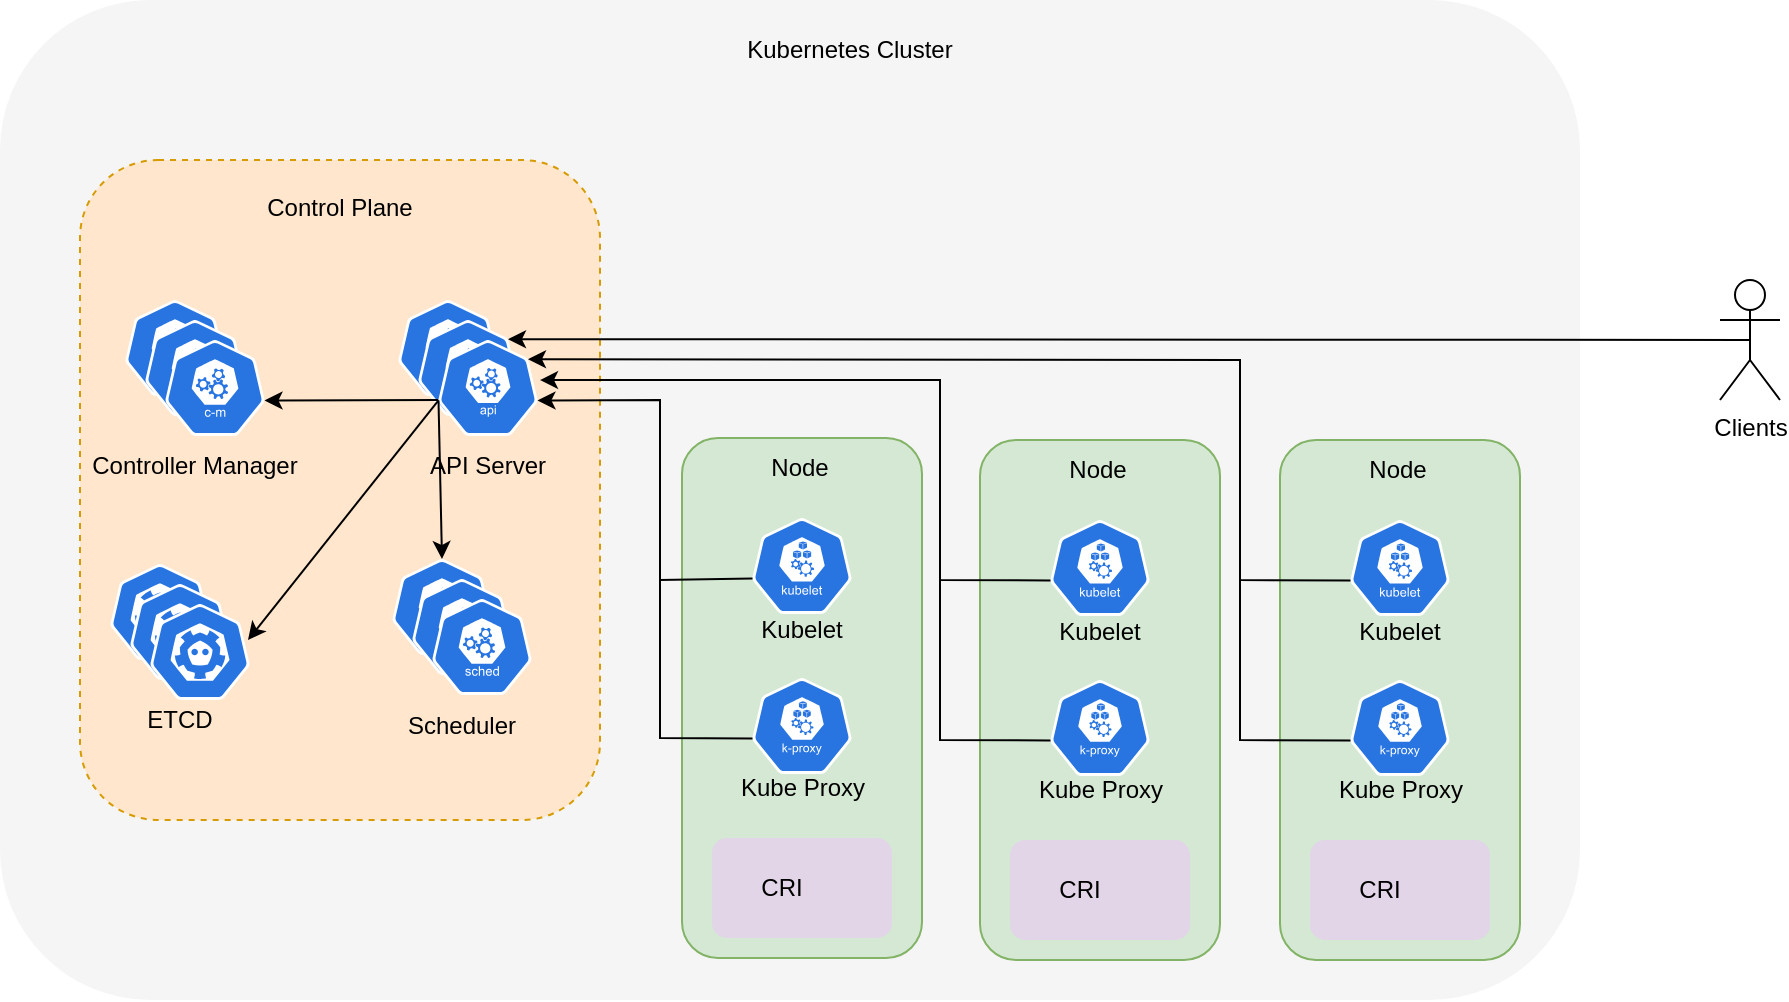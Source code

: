 <mxfile pages="3">
    <diagram id="uokhne5GEEaSGehhs9wi" name="k8s architecture">
        <mxGraphModel dx="1338" dy="790" grid="1" gridSize="10" guides="1" tooltips="1" connect="1" arrows="1" fold="1" page="1" pageScale="1" pageWidth="827" pageHeight="1169" math="0" shadow="0">
            <root>
                <mxCell id="0"/>
                <mxCell id="1" parent="0"/>
                <mxCell id="QqCNK0w5LPRipEOqfQa4-1" value="" style="rounded=1;whiteSpace=wrap;html=1;fillColor=#f5f5f5;strokeColor=none;fontColor=#333333;" parent="1" vertex="1">
                    <mxGeometry x="10" y="50" width="790" height="500" as="geometry"/>
                </mxCell>
                <mxCell id="QqCNK0w5LPRipEOqfQa4-2" value="Kubernetes Cluster" style="text;html=1;strokeColor=none;fillColor=none;align=center;verticalAlign=middle;whiteSpace=wrap;rounded=0;" parent="1" vertex="1">
                    <mxGeometry x="370" y="60" width="130" height="30" as="geometry"/>
                </mxCell>
                <mxCell id="QqCNK0w5LPRipEOqfQa4-3" value="" style="rounded=1;whiteSpace=wrap;html=1;fillColor=#ffe6cc;strokeColor=#d79b00;dashed=1;" parent="1" vertex="1">
                    <mxGeometry x="50" y="130" width="260" height="330" as="geometry"/>
                </mxCell>
                <mxCell id="QqCNK0w5LPRipEOqfQa4-4" value="Control Plane" style="text;html=1;strokeColor=none;fillColor=none;align=center;verticalAlign=middle;whiteSpace=wrap;rounded=0;dashed=1;" parent="1" vertex="1">
                    <mxGeometry x="135" y="139" width="90" height="30" as="geometry"/>
                </mxCell>
                <mxCell id="QqCNK0w5LPRipEOqfQa4-11" value="" style="group" parent="1" vertex="1" connectable="0">
                    <mxGeometry x="209" y="200" width="80" height="98" as="geometry"/>
                </mxCell>
                <mxCell id="QqCNK0w5LPRipEOqfQa4-9" value="" style="group" parent="QqCNK0w5LPRipEOqfQa4-11" vertex="1" connectable="0">
                    <mxGeometry width="70" height="68" as="geometry"/>
                </mxCell>
                <mxCell id="QqCNK0w5LPRipEOqfQa4-5" value="" style="sketch=0;html=1;dashed=0;whitespace=wrap;fillColor=#2875E2;strokeColor=#ffffff;points=[[0.005,0.63,0],[0.1,0.2,0],[0.9,0.2,0],[0.5,0,0],[0.995,0.63,0],[0.72,0.99,0],[0.5,1,0],[0.28,0.99,0]];shape=mxgraph.kubernetes.icon;prIcon=api;rounded=1;" parent="QqCNK0w5LPRipEOqfQa4-9" vertex="1">
                    <mxGeometry width="50" height="48" as="geometry"/>
                </mxCell>
                <mxCell id="QqCNK0w5LPRipEOqfQa4-7" value="" style="sketch=0;html=1;dashed=0;whitespace=wrap;fillColor=#2875E2;strokeColor=#ffffff;points=[[0.005,0.63,0],[0.1,0.2,0],[0.9,0.2,0],[0.5,0,0],[0.995,0.63,0],[0.72,0.99,0],[0.5,1,0],[0.28,0.99,0]];shape=mxgraph.kubernetes.icon;prIcon=api;rounded=1;" parent="QqCNK0w5LPRipEOqfQa4-9" vertex="1">
                    <mxGeometry x="10" y="10" width="50" height="48" as="geometry"/>
                </mxCell>
                <mxCell id="QqCNK0w5LPRipEOqfQa4-8" value="" style="sketch=0;html=1;dashed=0;whitespace=wrap;fillColor=#2875E2;strokeColor=#ffffff;points=[[0.005,0.63,0],[0.1,0.2,0],[0.9,0.2,0],[0.5,0,0],[0.995,0.63,0],[0.72,0.99,0],[0.5,1,0],[0.28,0.99,0]];shape=mxgraph.kubernetes.icon;prIcon=api;rounded=1;" parent="QqCNK0w5LPRipEOqfQa4-9" vertex="1">
                    <mxGeometry x="20" y="20" width="50" height="48" as="geometry"/>
                </mxCell>
                <mxCell id="QqCNK0w5LPRipEOqfQa4-10" value="API Server" style="text;html=1;strokeColor=none;fillColor=none;align=center;verticalAlign=middle;whiteSpace=wrap;rounded=0;dashed=1;" parent="QqCNK0w5LPRipEOqfQa4-11" vertex="1">
                    <mxGeometry x="10" y="68" width="70" height="30" as="geometry"/>
                </mxCell>
                <mxCell id="QqCNK0w5LPRipEOqfQa4-17" value="" style="group" parent="1" vertex="1" connectable="0">
                    <mxGeometry x="50" y="200" width="115" height="98" as="geometry"/>
                </mxCell>
                <mxCell id="QqCNK0w5LPRipEOqfQa4-12" value="" style="sketch=0;html=1;dashed=0;whitespace=wrap;fillColor=#2875E2;strokeColor=#ffffff;points=[[0.005,0.63,0],[0.1,0.2,0],[0.9,0.2,0],[0.5,0,0],[0.995,0.63,0],[0.72,0.99,0],[0.5,1,0],[0.28,0.99,0]];shape=mxgraph.kubernetes.icon;prIcon=c_m;rounded=1;" parent="QqCNK0w5LPRipEOqfQa4-17" vertex="1">
                    <mxGeometry x="22.5" width="50" height="48" as="geometry"/>
                </mxCell>
                <mxCell id="QqCNK0w5LPRipEOqfQa4-13" value="" style="sketch=0;html=1;dashed=0;whitespace=wrap;fillColor=#2875E2;strokeColor=#ffffff;points=[[0.005,0.63,0],[0.1,0.2,0],[0.9,0.2,0],[0.5,0,0],[0.995,0.63,0],[0.72,0.99,0],[0.5,1,0],[0.28,0.99,0]];shape=mxgraph.kubernetes.icon;prIcon=c_m;rounded=1;" parent="QqCNK0w5LPRipEOqfQa4-17" vertex="1">
                    <mxGeometry x="32.5" y="10" width="50" height="48" as="geometry"/>
                </mxCell>
                <mxCell id="QqCNK0w5LPRipEOqfQa4-14" value="" style="sketch=0;html=1;dashed=0;whitespace=wrap;fillColor=#2875E2;strokeColor=#ffffff;points=[[0.005,0.63,0],[0.1,0.2,0],[0.9,0.2,0],[0.5,0,0],[0.995,0.63,0],[0.72,0.99,0],[0.5,1,0],[0.28,0.99,0]];shape=mxgraph.kubernetes.icon;prIcon=c_m;rounded=1;" parent="QqCNK0w5LPRipEOqfQa4-17" vertex="1">
                    <mxGeometry x="42.5" y="20" width="50" height="48" as="geometry"/>
                </mxCell>
                <mxCell id="QqCNK0w5LPRipEOqfQa4-16" value="Controller Manager" style="text;html=1;strokeColor=none;fillColor=none;align=center;verticalAlign=middle;whiteSpace=wrap;rounded=0;dashed=1;" parent="QqCNK0w5LPRipEOqfQa4-17" vertex="1">
                    <mxGeometry y="68" width="115" height="30" as="geometry"/>
                </mxCell>
                <mxCell id="QqCNK0w5LPRipEOqfQa4-22" value="" style="group" parent="1" vertex="1" connectable="0">
                    <mxGeometry x="65" y="332" width="70" height="93" as="geometry"/>
                </mxCell>
                <mxCell id="QqCNK0w5LPRipEOqfQa4-18" value="" style="sketch=0;html=1;dashed=0;whitespace=wrap;fillColor=#2875E2;strokeColor=#ffffff;points=[[0.005,0.63,0],[0.1,0.2,0],[0.9,0.2,0],[0.5,0,0],[0.995,0.63,0],[0.72,0.99,0],[0.5,1,0],[0.28,0.99,0]];shape=mxgraph.kubernetes.icon;prIcon=etcd;rounded=1;" parent="QqCNK0w5LPRipEOqfQa4-22" vertex="1">
                    <mxGeometry width="50" height="48" as="geometry"/>
                </mxCell>
                <mxCell id="QqCNK0w5LPRipEOqfQa4-19" value="" style="sketch=0;html=1;dashed=0;whitespace=wrap;fillColor=#2875E2;strokeColor=#ffffff;points=[[0.005,0.63,0],[0.1,0.2,0],[0.9,0.2,0],[0.5,0,0],[0.995,0.63,0],[0.72,0.99,0],[0.5,1,0],[0.28,0.99,0]];shape=mxgraph.kubernetes.icon;prIcon=etcd;rounded=1;" parent="QqCNK0w5LPRipEOqfQa4-22" vertex="1">
                    <mxGeometry x="10" y="10" width="50" height="48" as="geometry"/>
                </mxCell>
                <mxCell id="QqCNK0w5LPRipEOqfQa4-20" value="" style="sketch=0;html=1;dashed=0;whitespace=wrap;fillColor=#2875E2;strokeColor=#ffffff;points=[[0.005,0.63,0],[0.1,0.2,0],[0.9,0.2,0],[0.5,0,0],[0.995,0.63,0],[0.72,0.99,0],[0.5,1,0],[0.28,0.99,0]];shape=mxgraph.kubernetes.icon;prIcon=etcd;rounded=1;" parent="QqCNK0w5LPRipEOqfQa4-22" vertex="1">
                    <mxGeometry x="20" y="20" width="50" height="48" as="geometry"/>
                </mxCell>
                <mxCell id="QqCNK0w5LPRipEOqfQa4-21" value="ETCD" style="text;html=1;strokeColor=none;fillColor=none;align=center;verticalAlign=middle;whiteSpace=wrap;rounded=0;dashed=1;" parent="QqCNK0w5LPRipEOqfQa4-22" vertex="1">
                    <mxGeometry x="5" y="63" width="60" height="30" as="geometry"/>
                </mxCell>
                <mxCell id="QqCNK0w5LPRipEOqfQa4-27" value="" style="group" parent="1" vertex="1" connectable="0">
                    <mxGeometry x="206" y="329.5" width="70" height="98" as="geometry"/>
                </mxCell>
                <mxCell id="QqCNK0w5LPRipEOqfQa4-23" value="" style="sketch=0;html=1;dashed=0;whitespace=wrap;fillColor=#2875E2;strokeColor=#ffffff;points=[[0.005,0.63,0],[0.1,0.2,0],[0.9,0.2,0],[0.5,0,0],[0.995,0.63,0],[0.72,0.99,0],[0.5,1,0],[0.28,0.99,0]];shape=mxgraph.kubernetes.icon;prIcon=sched;rounded=1;" parent="QqCNK0w5LPRipEOqfQa4-27" vertex="1">
                    <mxGeometry width="50" height="48" as="geometry"/>
                </mxCell>
                <mxCell id="QqCNK0w5LPRipEOqfQa4-24" value="" style="sketch=0;html=1;dashed=0;whitespace=wrap;fillColor=#2875E2;strokeColor=#ffffff;points=[[0.005,0.63,0],[0.1,0.2,0],[0.9,0.2,0],[0.5,0,0],[0.995,0.63,0],[0.72,0.99,0],[0.5,1,0],[0.28,0.99,0]];shape=mxgraph.kubernetes.icon;prIcon=sched;rounded=1;" parent="QqCNK0w5LPRipEOqfQa4-27" vertex="1">
                    <mxGeometry x="10" y="10" width="50" height="48" as="geometry"/>
                </mxCell>
                <mxCell id="QqCNK0w5LPRipEOqfQa4-25" value="" style="sketch=0;html=1;dashed=0;whitespace=wrap;fillColor=#2875E2;strokeColor=#ffffff;points=[[0.005,0.63,0],[0.1,0.2,0],[0.9,0.2,0],[0.5,0,0],[0.995,0.63,0],[0.72,0.99,0],[0.5,1,0],[0.28,0.99,0]];shape=mxgraph.kubernetes.icon;prIcon=sched;rounded=1;" parent="QqCNK0w5LPRipEOqfQa4-27" vertex="1">
                    <mxGeometry x="20" y="20" width="50" height="48" as="geometry"/>
                </mxCell>
                <mxCell id="QqCNK0w5LPRipEOqfQa4-26" value="Scheduler" style="text;html=1;strokeColor=none;fillColor=none;align=center;verticalAlign=middle;whiteSpace=wrap;rounded=0;dashed=1;" parent="QqCNK0w5LPRipEOqfQa4-27" vertex="1">
                    <mxGeometry x="5" y="68" width="60" height="30" as="geometry"/>
                </mxCell>
                <mxCell id="QqCNK0w5LPRipEOqfQa4-28" value="" style="endArrow=classic;html=1;rounded=0;exitX=0.005;exitY=0.63;exitDx=0;exitDy=0;exitPerimeter=0;entryX=0.98;entryY=0.375;entryDx=0;entryDy=0;entryPerimeter=0;" parent="1" source="QqCNK0w5LPRipEOqfQa4-8" target="QqCNK0w5LPRipEOqfQa4-20" edge="1">
                    <mxGeometry width="50" height="50" relative="1" as="geometry">
                        <mxPoint x="40" y="620" as="sourcePoint"/>
                        <mxPoint x="90" y="570" as="targetPoint"/>
                    </mxGeometry>
                </mxCell>
                <mxCell id="QqCNK0w5LPRipEOqfQa4-29" value="" style="endArrow=classic;html=1;rounded=0;exitX=0.2;exitY=0.833;exitDx=0;exitDy=0;exitPerimeter=0;entryX=0.995;entryY=0.63;entryDx=0;entryDy=0;entryPerimeter=0;" parent="1" source="QqCNK0w5LPRipEOqfQa4-7" target="QqCNK0w5LPRipEOqfQa4-14" edge="1">
                    <mxGeometry width="50" height="50" relative="1" as="geometry">
                        <mxPoint x="140" y="590" as="sourcePoint"/>
                        <mxPoint x="190" y="540" as="targetPoint"/>
                    </mxGeometry>
                </mxCell>
                <mxCell id="QqCNK0w5LPRipEOqfQa4-30" value="" style="endArrow=classic;html=1;rounded=0;exitX=0.005;exitY=0.63;exitDx=0;exitDy=0;exitPerimeter=0;entryX=0.5;entryY=0;entryDx=0;entryDy=0;entryPerimeter=0;" parent="1" source="QqCNK0w5LPRipEOqfQa4-8" target="QqCNK0w5LPRipEOqfQa4-23" edge="1">
                    <mxGeometry width="50" height="50" relative="1" as="geometry">
                        <mxPoint x="410" y="630" as="sourcePoint"/>
                        <mxPoint x="460" y="580" as="targetPoint"/>
                    </mxGeometry>
                </mxCell>
                <mxCell id="QqCNK0w5LPRipEOqfQa4-41" value="" style="group" parent="1" vertex="1" connectable="0">
                    <mxGeometry x="351" y="269" width="120" height="260" as="geometry"/>
                </mxCell>
                <mxCell id="QqCNK0w5LPRipEOqfQa4-31" value="" style="rounded=1;whiteSpace=wrap;html=1;fillColor=#d5e8d4;strokeColor=#82b366;" parent="QqCNK0w5LPRipEOqfQa4-41" vertex="1">
                    <mxGeometry width="120" height="260" as="geometry"/>
                </mxCell>
                <mxCell id="QqCNK0w5LPRipEOqfQa4-34" value="" style="sketch=0;html=1;dashed=0;whitespace=wrap;fillColor=#2875E2;strokeColor=#ffffff;points=[[0.005,0.63,0],[0.1,0.2,0],[0.9,0.2,0],[0.5,0,0],[0.995,0.63,0],[0.72,0.99,0],[0.5,1,0],[0.28,0.99,0]];shape=mxgraph.kubernetes.icon;prIcon=kubelet;rounded=1;" parent="QqCNK0w5LPRipEOqfQa4-41" vertex="1">
                    <mxGeometry x="35" y="40" width="50" height="48" as="geometry"/>
                </mxCell>
                <mxCell id="QqCNK0w5LPRipEOqfQa4-35" value="" style="sketch=0;html=1;dashed=0;whitespace=wrap;fillColor=#2875E2;strokeColor=#ffffff;points=[[0.005,0.63,0],[0.1,0.2,0],[0.9,0.2,0],[0.5,0,0],[0.995,0.63,0],[0.72,0.99,0],[0.5,1,0],[0.28,0.99,0]];shape=mxgraph.kubernetes.icon;prIcon=k_proxy;rounded=1;" parent="QqCNK0w5LPRipEOqfQa4-41" vertex="1">
                    <mxGeometry x="35" y="120" width="50" height="48" as="geometry"/>
                </mxCell>
                <mxCell id="QqCNK0w5LPRipEOqfQa4-36" value="Kubelet" style="text;html=1;strokeColor=none;fillColor=none;align=center;verticalAlign=middle;whiteSpace=wrap;rounded=0;" parent="QqCNK0w5LPRipEOqfQa4-41" vertex="1">
                    <mxGeometry x="30" y="81" width="60" height="30" as="geometry"/>
                </mxCell>
                <mxCell id="QqCNK0w5LPRipEOqfQa4-37" value="Kube Proxy" style="text;html=1;strokeColor=none;fillColor=none;align=center;verticalAlign=middle;whiteSpace=wrap;rounded=0;" parent="QqCNK0w5LPRipEOqfQa4-41" vertex="1">
                    <mxGeometry x="25.5" y="160" width="69" height="30" as="geometry"/>
                </mxCell>
                <mxCell id="QqCNK0w5LPRipEOqfQa4-38" value="CRI&amp;nbsp; &amp;nbsp; &amp;nbsp;&amp;nbsp;" style="rounded=1;whiteSpace=wrap;html=1;fillColor=#e1d5e7;strokeColor=none;" parent="QqCNK0w5LPRipEOqfQa4-41" vertex="1">
                    <mxGeometry x="15" y="200" width="90" height="50" as="geometry"/>
                </mxCell>
                <mxCell id="QqCNK0w5LPRipEOqfQa4-39" value="" style="shape=image;html=1;verticalAlign=top;verticalLabelPosition=bottom;labelBackgroundColor=#ffffff;imageAspect=0;aspect=fixed;image=https://cdn1.iconfinder.com/data/icons/unicons-line-vol-3/24/docker-128.png;rounded=1;" parent="QqCNK0w5LPRipEOqfQa4-41" vertex="1">
                    <mxGeometry x="67" y="206" width="38" height="38" as="geometry"/>
                </mxCell>
                <mxCell id="QqCNK0w5LPRipEOqfQa4-40" value="Node" style="text;html=1;strokeColor=none;fillColor=none;align=center;verticalAlign=middle;whiteSpace=wrap;rounded=0;" parent="QqCNK0w5LPRipEOqfQa4-41" vertex="1">
                    <mxGeometry x="29" width="60" height="30" as="geometry"/>
                </mxCell>
                <mxCell id="QqCNK0w5LPRipEOqfQa4-42" value="" style="group" parent="1" vertex="1" connectable="0">
                    <mxGeometry x="500" y="270" width="120" height="260" as="geometry"/>
                </mxCell>
                <mxCell id="QqCNK0w5LPRipEOqfQa4-43" value="" style="rounded=1;whiteSpace=wrap;html=1;fillColor=#d5e8d4;strokeColor=#82b366;" parent="QqCNK0w5LPRipEOqfQa4-42" vertex="1">
                    <mxGeometry width="120" height="260" as="geometry"/>
                </mxCell>
                <mxCell id="QqCNK0w5LPRipEOqfQa4-44" value="" style="sketch=0;html=1;dashed=0;whitespace=wrap;fillColor=#2875E2;strokeColor=#ffffff;points=[[0.005,0.63,0],[0.1,0.2,0],[0.9,0.2,0],[0.5,0,0],[0.995,0.63,0],[0.72,0.99,0],[0.5,1,0],[0.28,0.99,0]];shape=mxgraph.kubernetes.icon;prIcon=kubelet;rounded=1;" parent="QqCNK0w5LPRipEOqfQa4-42" vertex="1">
                    <mxGeometry x="35" y="40" width="50" height="48" as="geometry"/>
                </mxCell>
                <mxCell id="QqCNK0w5LPRipEOqfQa4-45" value="" style="sketch=0;html=1;dashed=0;whitespace=wrap;fillColor=#2875E2;strokeColor=#ffffff;points=[[0.005,0.63,0],[0.1,0.2,0],[0.9,0.2,0],[0.5,0,0],[0.995,0.63,0],[0.72,0.99,0],[0.5,1,0],[0.28,0.99,0]];shape=mxgraph.kubernetes.icon;prIcon=k_proxy;rounded=1;" parent="QqCNK0w5LPRipEOqfQa4-42" vertex="1">
                    <mxGeometry x="35" y="120" width="50" height="48" as="geometry"/>
                </mxCell>
                <mxCell id="QqCNK0w5LPRipEOqfQa4-46" value="Kubelet" style="text;html=1;strokeColor=none;fillColor=none;align=center;verticalAlign=middle;whiteSpace=wrap;rounded=0;" parent="QqCNK0w5LPRipEOqfQa4-42" vertex="1">
                    <mxGeometry x="30" y="81" width="60" height="30" as="geometry"/>
                </mxCell>
                <mxCell id="QqCNK0w5LPRipEOqfQa4-47" value="Kube Proxy" style="text;html=1;strokeColor=none;fillColor=none;align=center;verticalAlign=middle;whiteSpace=wrap;rounded=0;" parent="QqCNK0w5LPRipEOqfQa4-42" vertex="1">
                    <mxGeometry x="25.5" y="160" width="69" height="30" as="geometry"/>
                </mxCell>
                <mxCell id="QqCNK0w5LPRipEOqfQa4-48" value="CRI&amp;nbsp; &amp;nbsp; &amp;nbsp;&amp;nbsp;" style="rounded=1;whiteSpace=wrap;html=1;fillColor=#e1d5e7;strokeColor=none;" parent="QqCNK0w5LPRipEOqfQa4-42" vertex="1">
                    <mxGeometry x="15" y="200" width="90" height="50" as="geometry"/>
                </mxCell>
                <mxCell id="QqCNK0w5LPRipEOqfQa4-49" value="" style="shape=image;html=1;verticalAlign=top;verticalLabelPosition=bottom;labelBackgroundColor=#ffffff;imageAspect=0;aspect=fixed;image=https://cdn1.iconfinder.com/data/icons/unicons-line-vol-3/24/docker-128.png;rounded=1;" parent="QqCNK0w5LPRipEOqfQa4-42" vertex="1">
                    <mxGeometry x="67" y="206" width="38" height="38" as="geometry"/>
                </mxCell>
                <mxCell id="QqCNK0w5LPRipEOqfQa4-50" value="Node" style="text;html=1;strokeColor=none;fillColor=none;align=center;verticalAlign=middle;whiteSpace=wrap;rounded=0;" parent="QqCNK0w5LPRipEOqfQa4-42" vertex="1">
                    <mxGeometry x="29" width="60" height="30" as="geometry"/>
                </mxCell>
                <mxCell id="QqCNK0w5LPRipEOqfQa4-51" value="" style="group" parent="1" vertex="1" connectable="0">
                    <mxGeometry x="650" y="270" width="120" height="260" as="geometry"/>
                </mxCell>
                <mxCell id="QqCNK0w5LPRipEOqfQa4-52" value="" style="rounded=1;whiteSpace=wrap;html=1;fillColor=#d5e8d4;strokeColor=#82b366;" parent="QqCNK0w5LPRipEOqfQa4-51" vertex="1">
                    <mxGeometry width="120" height="260" as="geometry"/>
                </mxCell>
                <mxCell id="QqCNK0w5LPRipEOqfQa4-53" value="" style="sketch=0;html=1;dashed=0;whitespace=wrap;fillColor=#2875E2;strokeColor=#ffffff;points=[[0.005,0.63,0],[0.1,0.2,0],[0.9,0.2,0],[0.5,0,0],[0.995,0.63,0],[0.72,0.99,0],[0.5,1,0],[0.28,0.99,0]];shape=mxgraph.kubernetes.icon;prIcon=kubelet;rounded=1;" parent="QqCNK0w5LPRipEOqfQa4-51" vertex="1">
                    <mxGeometry x="35" y="40" width="50" height="48" as="geometry"/>
                </mxCell>
                <mxCell id="QqCNK0w5LPRipEOqfQa4-54" value="" style="sketch=0;html=1;dashed=0;whitespace=wrap;fillColor=#2875E2;strokeColor=#ffffff;points=[[0.005,0.63,0],[0.1,0.2,0],[0.9,0.2,0],[0.5,0,0],[0.995,0.63,0],[0.72,0.99,0],[0.5,1,0],[0.28,0.99,0]];shape=mxgraph.kubernetes.icon;prIcon=k_proxy;rounded=1;" parent="QqCNK0w5LPRipEOqfQa4-51" vertex="1">
                    <mxGeometry x="35" y="120" width="50" height="48" as="geometry"/>
                </mxCell>
                <mxCell id="QqCNK0w5LPRipEOqfQa4-55" value="Kubelet" style="text;html=1;strokeColor=none;fillColor=none;align=center;verticalAlign=middle;whiteSpace=wrap;rounded=0;" parent="QqCNK0w5LPRipEOqfQa4-51" vertex="1">
                    <mxGeometry x="30" y="81" width="60" height="30" as="geometry"/>
                </mxCell>
                <mxCell id="QqCNK0w5LPRipEOqfQa4-56" value="Kube Proxy" style="text;html=1;strokeColor=none;fillColor=none;align=center;verticalAlign=middle;whiteSpace=wrap;rounded=0;" parent="QqCNK0w5LPRipEOqfQa4-51" vertex="1">
                    <mxGeometry x="25.5" y="160" width="69" height="30" as="geometry"/>
                </mxCell>
                <mxCell id="QqCNK0w5LPRipEOqfQa4-57" value="CRI&amp;nbsp; &amp;nbsp; &amp;nbsp;&amp;nbsp;" style="rounded=1;whiteSpace=wrap;html=1;fillColor=#e1d5e7;strokeColor=none;" parent="QqCNK0w5LPRipEOqfQa4-51" vertex="1">
                    <mxGeometry x="15" y="200" width="90" height="50" as="geometry"/>
                </mxCell>
                <mxCell id="QqCNK0w5LPRipEOqfQa4-58" value="" style="shape=image;html=1;verticalAlign=top;verticalLabelPosition=bottom;labelBackgroundColor=#ffffff;imageAspect=0;aspect=fixed;image=https://cdn1.iconfinder.com/data/icons/unicons-line-vol-3/24/docker-128.png;rounded=1;" parent="QqCNK0w5LPRipEOqfQa4-51" vertex="1">
                    <mxGeometry x="67" y="206" width="38" height="38" as="geometry"/>
                </mxCell>
                <mxCell id="QqCNK0w5LPRipEOqfQa4-59" value="Node" style="text;html=1;strokeColor=none;fillColor=none;align=center;verticalAlign=middle;whiteSpace=wrap;rounded=0;" parent="QqCNK0w5LPRipEOqfQa4-51" vertex="1">
                    <mxGeometry x="29" width="60" height="30" as="geometry"/>
                </mxCell>
                <mxCell id="QqCNK0w5LPRipEOqfQa4-60" value="" style="endArrow=classic;html=1;rounded=0;entryX=0.995;entryY=0.63;entryDx=0;entryDy=0;entryPerimeter=0;exitX=0.005;exitY=0.63;exitDx=0;exitDy=0;exitPerimeter=0;" parent="1" source="QqCNK0w5LPRipEOqfQa4-34" target="QqCNK0w5LPRipEOqfQa4-8" edge="1">
                    <mxGeometry width="50" height="50" relative="1" as="geometry">
                        <mxPoint x="400" y="680" as="sourcePoint"/>
                        <mxPoint x="450" y="630" as="targetPoint"/>
                        <Array as="points">
                            <mxPoint x="340" y="340"/>
                            <mxPoint x="340" y="250"/>
                        </Array>
                    </mxGeometry>
                </mxCell>
                <mxCell id="QqCNK0w5LPRipEOqfQa4-61" value="" style="endArrow=none;html=1;rounded=0;exitX=0.005;exitY=0.63;exitDx=0;exitDy=0;exitPerimeter=0;" parent="1" source="QqCNK0w5LPRipEOqfQa4-35" edge="1">
                    <mxGeometry width="50" height="50" relative="1" as="geometry">
                        <mxPoint x="340" y="670" as="sourcePoint"/>
                        <mxPoint x="340" y="340" as="targetPoint"/>
                        <Array as="points">
                            <mxPoint x="340" y="419"/>
                        </Array>
                    </mxGeometry>
                </mxCell>
                <mxCell id="QqCNK0w5LPRipEOqfQa4-63" value="" style="endArrow=classic;html=1;rounded=0;entryX=1.02;entryY=0.417;entryDx=0;entryDy=0;entryPerimeter=0;exitX=0.005;exitY=0.63;exitDx=0;exitDy=0;exitPerimeter=0;" parent="1" source="QqCNK0w5LPRipEOqfQa4-44" target="QqCNK0w5LPRipEOqfQa4-8" edge="1">
                    <mxGeometry width="50" height="50" relative="1" as="geometry">
                        <mxPoint x="540" y="640" as="sourcePoint"/>
                        <mxPoint x="590" y="590" as="targetPoint"/>
                        <Array as="points">
                            <mxPoint x="480" y="340"/>
                            <mxPoint x="480" y="240"/>
                        </Array>
                    </mxGeometry>
                </mxCell>
                <mxCell id="QqCNK0w5LPRipEOqfQa4-64" value="" style="endArrow=classic;html=1;rounded=0;entryX=0.9;entryY=0.2;entryDx=0;entryDy=0;entryPerimeter=0;exitX=0.005;exitY=0.63;exitDx=0;exitDy=0;exitPerimeter=0;" parent="1" source="QqCNK0w5LPRipEOqfQa4-53" target="QqCNK0w5LPRipEOqfQa4-8" edge="1">
                    <mxGeometry width="50" height="50" relative="1" as="geometry">
                        <mxPoint x="530" y="670" as="sourcePoint"/>
                        <mxPoint x="580" y="620" as="targetPoint"/>
                        <Array as="points">
                            <mxPoint x="630" y="340"/>
                            <mxPoint x="630" y="230"/>
                        </Array>
                    </mxGeometry>
                </mxCell>
                <mxCell id="QqCNK0w5LPRipEOqfQa4-65" value="" style="endArrow=none;html=1;rounded=0;entryX=0.005;entryY=0.63;entryDx=0;entryDy=0;entryPerimeter=0;" parent="1" target="QqCNK0w5LPRipEOqfQa4-45" edge="1">
                    <mxGeometry width="50" height="50" relative="1" as="geometry">
                        <mxPoint x="480" y="340" as="sourcePoint"/>
                        <mxPoint x="570" y="590" as="targetPoint"/>
                        <Array as="points">
                            <mxPoint x="480" y="420"/>
                        </Array>
                    </mxGeometry>
                </mxCell>
                <mxCell id="QqCNK0w5LPRipEOqfQa4-66" value="" style="endArrow=none;html=1;rounded=0;exitX=0.005;exitY=0.63;exitDx=0;exitDy=0;exitPerimeter=0;" parent="1" source="QqCNK0w5LPRipEOqfQa4-54" edge="1">
                    <mxGeometry width="50" height="50" relative="1" as="geometry">
                        <mxPoint x="710" y="640" as="sourcePoint"/>
                        <mxPoint x="630" y="340" as="targetPoint"/>
                        <Array as="points">
                            <mxPoint x="630" y="420"/>
                        </Array>
                    </mxGeometry>
                </mxCell>
                <mxCell id="QqCNK0w5LPRipEOqfQa4-67" value="" style="endArrow=classic;html=1;rounded=0;exitX=0.5;exitY=0.5;exitDx=0;exitDy=0;exitPerimeter=0;entryX=0.9;entryY=0.2;entryDx=0;entryDy=0;entryPerimeter=0;" parent="1" source="QqCNK0w5LPRipEOqfQa4-68" target="QqCNK0w5LPRipEOqfQa4-7" edge="1">
                    <mxGeometry width="50" height="50" relative="1" as="geometry">
                        <mxPoint x="990" y="379.5" as="sourcePoint"/>
                        <mxPoint x="1040" y="329.5" as="targetPoint"/>
                    </mxGeometry>
                </mxCell>
                <mxCell id="QqCNK0w5LPRipEOqfQa4-68" value="Clients" style="shape=umlActor;verticalLabelPosition=bottom;verticalAlign=top;html=1;outlineConnect=0;rounded=1;" parent="1" vertex="1">
                    <mxGeometry x="870" y="190" width="30" height="60" as="geometry"/>
                </mxCell>
            </root>
        </mxGraphModel>
    </diagram>
    <diagram id="2ybB2WNkKW2QpWenpkhY" name="Services">
        <mxGraphModel dx="1098" dy="1890" grid="1" gridSize="10" guides="1" tooltips="1" connect="1" arrows="1" fold="1" page="1" pageScale="1" pageWidth="850" pageHeight="1100" math="0" shadow="0">
            <root>
                <mxCell id="U0UwoIgXTgrsF6ALoeq0-0"/>
                <mxCell id="U0UwoIgXTgrsF6ALoeq0-1" parent="U0UwoIgXTgrsF6ALoeq0-0"/>
                <mxCell id="U0UwoIgXTgrsF6ALoeq0-2" value="" style="rounded=1;whiteSpace=wrap;html=1;fillColor=#f5f5f5;fontColor=#333333;strokeColor=#666666;" parent="U0UwoIgXTgrsF6ALoeq0-1" vertex="1">
                    <mxGeometry x="80" y="50" width="240" height="280" as="geometry"/>
                </mxCell>
                <mxCell id="U0UwoIgXTgrsF6ALoeq0-3" value="" style="sketch=0;html=1;dashed=0;whitespace=wrap;fillColor=#2875E2;strokeColor=#ffffff;points=[[0.005,0.63,0],[0.1,0.2,0],[0.9,0.2,0],[0.5,0,0],[0.995,0.63,0],[0.72,0.99,0],[0.5,1,0],[0.28,0.99,0]];shape=mxgraph.kubernetes.icon;prIcon=svc" parent="U0UwoIgXTgrsF6ALoeq0-1" vertex="1">
                    <mxGeometry x="175" y="130" width="50" height="48" as="geometry"/>
                </mxCell>
                <mxCell id="U0UwoIgXTgrsF6ALoeq0-4" value="" style="sketch=0;html=1;dashed=0;whitespace=wrap;fillColor=#2875E2;strokeColor=#ffffff;points=[[0.005,0.63,0],[0.1,0.2,0],[0.9,0.2,0],[0.5,0,0],[0.995,0.63,0],[0.72,0.99,0],[0.5,1,0],[0.28,0.99,0]];shape=mxgraph.kubernetes.icon;prIcon=pod" parent="U0UwoIgXTgrsF6ALoeq0-1" vertex="1">
                    <mxGeometry x="100" y="220" width="50" height="48" as="geometry"/>
                </mxCell>
                <mxCell id="U0UwoIgXTgrsF6ALoeq0-5" value="" style="sketch=0;html=1;dashed=0;whitespace=wrap;fillColor=#2875E2;strokeColor=#ffffff;points=[[0.005,0.63,0],[0.1,0.2,0],[0.9,0.2,0],[0.5,0,0],[0.995,0.63,0],[0.72,0.99,0],[0.5,1,0],[0.28,0.99,0]];shape=mxgraph.kubernetes.icon;prIcon=pod" parent="U0UwoIgXTgrsF6ALoeq0-1" vertex="1">
                    <mxGeometry x="175" y="220" width="50" height="48" as="geometry"/>
                </mxCell>
                <mxCell id="U0UwoIgXTgrsF6ALoeq0-6" value="" style="sketch=0;html=1;dashed=0;whitespace=wrap;fillColor=#2875E2;strokeColor=#ffffff;points=[[0.005,0.63,0],[0.1,0.2,0],[0.9,0.2,0],[0.5,0,0],[0.995,0.63,0],[0.72,0.99,0],[0.5,1,0],[0.28,0.99,0]];shape=mxgraph.kubernetes.icon;prIcon=pod" parent="U0UwoIgXTgrsF6ALoeq0-1" vertex="1">
                    <mxGeometry x="250" y="220" width="50" height="48" as="geometry"/>
                </mxCell>
                <mxCell id="U0UwoIgXTgrsF6ALoeq0-8" value="" style="endArrow=classic;html=1;entryX=0.5;entryY=0;entryDx=0;entryDy=0;entryPerimeter=0;" parent="U0UwoIgXTgrsF6ALoeq0-1" target="U0UwoIgXTgrsF6ALoeq0-3" edge="1">
                    <mxGeometry width="50" height="50" relative="1" as="geometry">
                        <mxPoint x="200" y="90" as="sourcePoint"/>
                        <mxPoint x="650" y="130" as="targetPoint"/>
                    </mxGeometry>
                </mxCell>
                <mxCell id="U0UwoIgXTgrsF6ALoeq0-9" value="" style="endArrow=classic;html=1;exitX=0.5;exitY=1;exitDx=0;exitDy=0;exitPerimeter=0;entryX=0.5;entryY=0;entryDx=0;entryDy=0;entryPerimeter=0;" parent="U0UwoIgXTgrsF6ALoeq0-1" source="U0UwoIgXTgrsF6ALoeq0-3" target="U0UwoIgXTgrsF6ALoeq0-5" edge="1">
                    <mxGeometry width="50" height="50" relative="1" as="geometry">
                        <mxPoint x="510" y="360" as="sourcePoint"/>
                        <mxPoint x="560" y="310" as="targetPoint"/>
                    </mxGeometry>
                </mxCell>
                <mxCell id="U0UwoIgXTgrsF6ALoeq0-10" value="" style="endArrow=classic;startArrow=classic;html=1;exitX=0.5;exitY=0;exitDx=0;exitDy=0;exitPerimeter=0;entryX=0.5;entryY=0;entryDx=0;entryDy=0;entryPerimeter=0;" parent="U0UwoIgXTgrsF6ALoeq0-1" source="U0UwoIgXTgrsF6ALoeq0-4" target="U0UwoIgXTgrsF6ALoeq0-6" edge="1">
                    <mxGeometry width="50" height="50" relative="1" as="geometry">
                        <mxPoint x="130" y="390" as="sourcePoint"/>
                        <mxPoint x="180" y="340" as="targetPoint"/>
                        <Array as="points">
                            <mxPoint x="125" y="190"/>
                            <mxPoint x="200" y="190"/>
                            <mxPoint x="275" y="190"/>
                        </Array>
                    </mxGeometry>
                </mxCell>
                <mxCell id="U0UwoIgXTgrsF6ALoeq0-11" value="172.17.0.1" style="text;html=1;strokeColor=none;fillColor=none;align=center;verticalAlign=middle;whiteSpace=wrap;rounded=0;" parent="U0UwoIgXTgrsF6ALoeq0-1" vertex="1">
                    <mxGeometry x="97.5" y="270" width="55" height="20" as="geometry"/>
                </mxCell>
                <mxCell id="U0UwoIgXTgrsF6ALoeq0-12" value="172.17.0.2" style="text;html=1;strokeColor=none;fillColor=none;align=center;verticalAlign=middle;whiteSpace=wrap;rounded=0;" parent="U0UwoIgXTgrsF6ALoeq0-1" vertex="1">
                    <mxGeometry x="172.5" y="270" width="55" height="20" as="geometry"/>
                </mxCell>
                <mxCell id="U0UwoIgXTgrsF6ALoeq0-13" value="172.17.0.3" style="text;html=1;strokeColor=none;fillColor=none;align=center;verticalAlign=middle;whiteSpace=wrap;rounded=0;" parent="U0UwoIgXTgrsF6ALoeq0-1" vertex="1">
                    <mxGeometry x="247.5" y="270" width="55" height="20" as="geometry"/>
                </mxCell>
                <mxCell id="U0UwoIgXTgrsF6ALoeq0-15" value="Kubernetes Cluster" style="text;html=1;strokeColor=none;fillColor=none;align=center;verticalAlign=middle;whiteSpace=wrap;rounded=0;" parent="U0UwoIgXTgrsF6ALoeq0-1" vertex="1">
                    <mxGeometry x="142.5" y="300" width="115" height="30" as="geometry"/>
                </mxCell>
                <mxCell id="U0UwoIgXTgrsF6ALoeq0-16" value="Cluster IP" style="text;html=1;strokeColor=none;fillColor=none;align=center;verticalAlign=middle;whiteSpace=wrap;rounded=0;" parent="U0UwoIgXTgrsF6ALoeq0-1" vertex="1">
                    <mxGeometry x="10" y="290" width="60" height="30" as="geometry"/>
                </mxCell>
                <mxCell id="U0UwoIgXTgrsF6ALoeq0-17" value="Traffic" style="text;html=1;strokeColor=none;fillColor=none;align=center;verticalAlign=middle;whiteSpace=wrap;rounded=0;" parent="U0UwoIgXTgrsF6ALoeq0-1" vertex="1">
                    <mxGeometry x="171" y="60" width="60" height="30" as="geometry"/>
                </mxCell>
                <mxCell id="U0UwoIgXTgrsF6ALoeq0-18" value="10.96.1.0" style="text;html=1;strokeColor=none;fillColor=none;align=center;verticalAlign=middle;whiteSpace=wrap;rounded=0;" parent="U0UwoIgXTgrsF6ALoeq0-1" vertex="1">
                    <mxGeometry x="225" y="139" width="60" height="30" as="geometry"/>
                </mxCell>
                <mxCell id="U0UwoIgXTgrsF6ALoeq0-19" value="" style="rounded=1;whiteSpace=wrap;html=1;fillColor=#f5f5f5;fontColor=#333333;strokeColor=#666666;" parent="U0UwoIgXTgrsF6ALoeq0-1" vertex="1">
                    <mxGeometry x="81" y="410" width="240" height="280" as="geometry"/>
                </mxCell>
                <mxCell id="U0UwoIgXTgrsF6ALoeq0-20" value="" style="sketch=0;html=1;dashed=0;whitespace=wrap;fillColor=#2875E2;strokeColor=#ffffff;points=[[0.005,0.63,0],[0.1,0.2,0],[0.9,0.2,0],[0.5,0,0],[0.995,0.63,0],[0.72,0.99,0],[0.5,1,0],[0.28,0.99,0]];shape=mxgraph.kubernetes.icon;prIcon=svc" parent="U0UwoIgXTgrsF6ALoeq0-1" vertex="1">
                    <mxGeometry x="176" y="505" width="50" height="48" as="geometry"/>
                </mxCell>
                <mxCell id="U0UwoIgXTgrsF6ALoeq0-21" value="" style="sketch=0;html=1;dashed=0;whitespace=wrap;fillColor=#2875E2;strokeColor=#ffffff;points=[[0.005,0.63,0],[0.1,0.2,0],[0.9,0.2,0],[0.5,0,0],[0.995,0.63,0],[0.72,0.99,0],[0.5,1,0],[0.28,0.99,0]];shape=mxgraph.kubernetes.icon;prIcon=pod" parent="U0UwoIgXTgrsF6ALoeq0-1" vertex="1">
                    <mxGeometry x="101" y="595" width="50" height="48" as="geometry"/>
                </mxCell>
                <mxCell id="U0UwoIgXTgrsF6ALoeq0-22" value="" style="sketch=0;html=1;dashed=0;whitespace=wrap;fillColor=#2875E2;strokeColor=#ffffff;points=[[0.005,0.63,0],[0.1,0.2,0],[0.9,0.2,0],[0.5,0,0],[0.995,0.63,0],[0.72,0.99,0],[0.5,1,0],[0.28,0.99,0]];shape=mxgraph.kubernetes.icon;prIcon=pod" parent="U0UwoIgXTgrsF6ALoeq0-1" vertex="1">
                    <mxGeometry x="176" y="595" width="50" height="48" as="geometry"/>
                </mxCell>
                <mxCell id="U0UwoIgXTgrsF6ALoeq0-23" value="" style="sketch=0;html=1;dashed=0;whitespace=wrap;fillColor=#2875E2;strokeColor=#ffffff;points=[[0.005,0.63,0],[0.1,0.2,0],[0.9,0.2,0],[0.5,0,0],[0.995,0.63,0],[0.72,0.99,0],[0.5,1,0],[0.28,0.99,0]];shape=mxgraph.kubernetes.icon;prIcon=pod" parent="U0UwoIgXTgrsF6ALoeq0-1" vertex="1">
                    <mxGeometry x="251" y="595" width="50" height="48" as="geometry"/>
                </mxCell>
                <mxCell id="U0UwoIgXTgrsF6ALoeq0-25" value="" style="endArrow=classic;html=1;exitX=0.5;exitY=1;exitDx=0;exitDy=0;exitPerimeter=0;entryX=0.5;entryY=0;entryDx=0;entryDy=0;entryPerimeter=0;" parent="U0UwoIgXTgrsF6ALoeq0-1" source="U0UwoIgXTgrsF6ALoeq0-20" target="U0UwoIgXTgrsF6ALoeq0-22" edge="1">
                    <mxGeometry width="50" height="50" relative="1" as="geometry">
                        <mxPoint x="511" y="735" as="sourcePoint"/>
                        <mxPoint x="561" y="685" as="targetPoint"/>
                    </mxGeometry>
                </mxCell>
                <mxCell id="U0UwoIgXTgrsF6ALoeq0-26" value="" style="endArrow=classic;startArrow=classic;html=1;exitX=0.5;exitY=0;exitDx=0;exitDy=0;exitPerimeter=0;entryX=0.5;entryY=0;entryDx=0;entryDy=0;entryPerimeter=0;" parent="U0UwoIgXTgrsF6ALoeq0-1" source="U0UwoIgXTgrsF6ALoeq0-21" target="U0UwoIgXTgrsF6ALoeq0-23" edge="1">
                    <mxGeometry width="50" height="50" relative="1" as="geometry">
                        <mxPoint x="131" y="765" as="sourcePoint"/>
                        <mxPoint x="181" y="715" as="targetPoint"/>
                        <Array as="points">
                            <mxPoint x="126" y="565"/>
                            <mxPoint x="201" y="565"/>
                            <mxPoint x="276" y="565"/>
                        </Array>
                    </mxGeometry>
                </mxCell>
                <mxCell id="U0UwoIgXTgrsF6ALoeq0-27" value="172.17.0.1" style="text;html=1;strokeColor=none;fillColor=none;align=center;verticalAlign=middle;whiteSpace=wrap;rounded=0;" parent="U0UwoIgXTgrsF6ALoeq0-1" vertex="1">
                    <mxGeometry x="98.5" y="645" width="55" height="20" as="geometry"/>
                </mxCell>
                <mxCell id="U0UwoIgXTgrsF6ALoeq0-28" value="172.17.0.2" style="text;html=1;strokeColor=none;fillColor=none;align=center;verticalAlign=middle;whiteSpace=wrap;rounded=0;" parent="U0UwoIgXTgrsF6ALoeq0-1" vertex="1">
                    <mxGeometry x="173.5" y="645" width="55" height="20" as="geometry"/>
                </mxCell>
                <mxCell id="U0UwoIgXTgrsF6ALoeq0-29" value="172.17.0.3" style="text;html=1;strokeColor=none;fillColor=none;align=center;verticalAlign=middle;whiteSpace=wrap;rounded=0;" parent="U0UwoIgXTgrsF6ALoeq0-1" vertex="1">
                    <mxGeometry x="248.5" y="645" width="55" height="20" as="geometry"/>
                </mxCell>
                <mxCell id="U0UwoIgXTgrsF6ALoeq0-30" value="Kubernetes Cluster" style="text;html=1;strokeColor=none;fillColor=none;align=center;verticalAlign=middle;whiteSpace=wrap;rounded=0;" parent="U0UwoIgXTgrsF6ALoeq0-1" vertex="1">
                    <mxGeometry x="143.5" y="660" width="115" height="30" as="geometry"/>
                </mxCell>
                <mxCell id="U0UwoIgXTgrsF6ALoeq0-31" value="Node Port" style="text;html=1;strokeColor=none;fillColor=none;align=center;verticalAlign=middle;whiteSpace=wrap;rounded=0;" parent="U0UwoIgXTgrsF6ALoeq0-1" vertex="1">
                    <mxGeometry x="83.5" y="495" width="60" height="30" as="geometry"/>
                </mxCell>
                <mxCell id="U0UwoIgXTgrsF6ALoeq0-32" value="Traffic" style="text;html=1;strokeColor=none;fillColor=none;align=center;verticalAlign=middle;whiteSpace=wrap;rounded=0;" parent="U0UwoIgXTgrsF6ALoeq0-1" vertex="1">
                    <mxGeometry x="167.5" y="360" width="60" height="30" as="geometry"/>
                </mxCell>
                <mxCell id="U0UwoIgXTgrsF6ALoeq0-33" value="10.96.1.0" style="text;html=1;strokeColor=none;fillColor=none;align=center;verticalAlign=middle;whiteSpace=wrap;rounded=0;" parent="U0UwoIgXTgrsF6ALoeq0-1" vertex="1">
                    <mxGeometry x="226" y="514" width="60" height="30" as="geometry"/>
                </mxCell>
                <mxCell id="U0UwoIgXTgrsF6ALoeq0-34" value="" style="endArrow=none;dashed=1;html=1;dashPattern=1 3;strokeWidth=2;" parent="U0UwoIgXTgrsF6ALoeq0-1" edge="1">
                    <mxGeometry width="50" height="50" relative="1" as="geometry">
                        <mxPoint x="800" y="360" as="sourcePoint"/>
                        <mxPoint x="40" y="360" as="targetPoint"/>
                    </mxGeometry>
                </mxCell>
                <mxCell id="U0UwoIgXTgrsF6ALoeq0-35" value="" style="sketch=0;html=1;dashed=0;whitespace=wrap;fillColor=#2875E2;strokeColor=#ffffff;points=[[0.005,0.63,0],[0.1,0.2,0],[0.9,0.2,0],[0.5,0,0],[0.995,0.63,0],[0.72,0.99,0],[0.5,1,0],[0.28,0.99,0]];shape=mxgraph.kubernetes.icon;prIcon=node" parent="U0UwoIgXTgrsF6ALoeq0-1" vertex="1">
                    <mxGeometry x="231" y="435" width="50" height="48" as="geometry"/>
                </mxCell>
                <mxCell id="U0UwoIgXTgrsF6ALoeq0-36" value="" style="sketch=0;html=1;dashed=0;whitespace=wrap;fillColor=#2875E2;strokeColor=#ffffff;points=[[0.005,0.63,0],[0.1,0.2,0],[0.9,0.2,0],[0.5,0,0],[0.995,0.63,0],[0.72,0.99,0],[0.5,1,0],[0.28,0.99,0]];shape=mxgraph.kubernetes.icon;prIcon=node" parent="U0UwoIgXTgrsF6ALoeq0-1" vertex="1">
                    <mxGeometry x="123.5" y="435" width="50" height="48" as="geometry"/>
                </mxCell>
                <mxCell id="U0UwoIgXTgrsF6ALoeq0-37" value="" style="endArrow=classic;html=1;exitX=0.5;exitY=1;exitDx=0;exitDy=0;exitPerimeter=0;entryX=0.5;entryY=0;entryDx=0;entryDy=0;entryPerimeter=0;" parent="U0UwoIgXTgrsF6ALoeq0-1" source="U0UwoIgXTgrsF6ALoeq0-35" target="U0UwoIgXTgrsF6ALoeq0-20" edge="1">
                    <mxGeometry width="50" height="50" relative="1" as="geometry">
                        <mxPoint x="540" y="515" as="sourcePoint"/>
                        <mxPoint x="590" y="465" as="targetPoint"/>
                        <Array as="points">
                            <mxPoint x="201" y="483"/>
                        </Array>
                    </mxGeometry>
                </mxCell>
                <mxCell id="U0UwoIgXTgrsF6ALoeq0-38" value="" style="endArrow=classic;html=1;exitX=0.5;exitY=1;exitDx=0;exitDy=0;exitPerimeter=0;entryX=0.5;entryY=0;entryDx=0;entryDy=0;entryPerimeter=0;" parent="U0UwoIgXTgrsF6ALoeq0-1" source="U0UwoIgXTgrsF6ALoeq0-36" target="U0UwoIgXTgrsF6ALoeq0-20" edge="1">
                    <mxGeometry width="50" height="50" relative="1" as="geometry">
                        <mxPoint x="550" y="555" as="sourcePoint"/>
                        <mxPoint x="600" y="505" as="targetPoint"/>
                        <Array as="points">
                            <mxPoint x="201" y="483"/>
                        </Array>
                    </mxGeometry>
                </mxCell>
                <mxCell id="U0UwoIgXTgrsF6ALoeq0-39" value="" style="endArrow=classic;html=1;entryX=0.5;entryY=0;entryDx=0;entryDy=0;entryPerimeter=0;" parent="U0UwoIgXTgrsF6ALoeq0-1" target="U0UwoIgXTgrsF6ALoeq0-36" edge="1">
                    <mxGeometry width="50" height="50" relative="1" as="geometry">
                        <mxPoint x="170" y="375" as="sourcePoint"/>
                        <mxPoint x="520" y="410" as="targetPoint"/>
                        <Array as="points">
                            <mxPoint x="149" y="375"/>
                        </Array>
                    </mxGeometry>
                </mxCell>
                <mxCell id="U0UwoIgXTgrsF6ALoeq0-40" value="" style="endArrow=classic;html=1;exitX=1;exitY=0.5;exitDx=0;exitDy=0;entryX=0.5;entryY=0;entryDx=0;entryDy=0;entryPerimeter=0;" parent="U0UwoIgXTgrsF6ALoeq0-1" source="U0UwoIgXTgrsF6ALoeq0-32" target="U0UwoIgXTgrsF6ALoeq0-35" edge="1">
                    <mxGeometry width="50" height="50" relative="1" as="geometry">
                        <mxPoint x="450" y="480" as="sourcePoint"/>
                        <mxPoint x="500" y="430" as="targetPoint"/>
                        <Array as="points">
                            <mxPoint x="256" y="375"/>
                        </Array>
                    </mxGeometry>
                </mxCell>
                <mxCell id="U0UwoIgXTgrsF6ALoeq0-41" value="Node" style="text;html=1;strokeColor=none;fillColor=none;align=center;verticalAlign=middle;whiteSpace=wrap;rounded=0;" parent="U0UwoIgXTgrsF6ALoeq0-1" vertex="1">
                    <mxGeometry x="80" y="449" width="55" height="20" as="geometry"/>
                </mxCell>
                <mxCell id="U0UwoIgXTgrsF6ALoeq0-42" value="Node" style="text;html=1;strokeColor=none;fillColor=none;align=center;verticalAlign=middle;whiteSpace=wrap;rounded=0;" parent="U0UwoIgXTgrsF6ALoeq0-1" vertex="1">
                    <mxGeometry x="270" y="449" width="55" height="20" as="geometry"/>
                </mxCell>
                <mxCell id="U0UwoIgXTgrsF6ALoeq0-69" value="Load Balancer" style="text;html=1;strokeColor=none;fillColor=none;align=center;verticalAlign=middle;whiteSpace=wrap;rounded=0;" parent="U0UwoIgXTgrsF6ALoeq0-1" vertex="1">
                    <mxGeometry x="710" y="286" width="80" height="30" as="geometry"/>
                </mxCell>
                <mxCell id="U0UwoIgXTgrsF6ALoeq0-70" value="" style="rounded=1;whiteSpace=wrap;html=1;fillColor=#f5f5f5;fontColor=#333333;strokeColor=#666666;" parent="U0UwoIgXTgrsF6ALoeq0-1" vertex="1">
                    <mxGeometry x="441" y="60" width="240" height="280" as="geometry"/>
                </mxCell>
                <mxCell id="U0UwoIgXTgrsF6ALoeq0-71" value="" style="sketch=0;html=1;dashed=0;whitespace=wrap;fillColor=#2875E2;strokeColor=#ffffff;points=[[0.005,0.63,0],[0.1,0.2,0],[0.9,0.2,0],[0.5,0,0],[0.995,0.63,0],[0.72,0.99,0],[0.5,1,0],[0.28,0.99,0]];shape=mxgraph.kubernetes.icon;prIcon=svc" parent="U0UwoIgXTgrsF6ALoeq0-1" vertex="1">
                    <mxGeometry x="536" y="155" width="50" height="48" as="geometry"/>
                </mxCell>
                <mxCell id="U0UwoIgXTgrsF6ALoeq0-72" value="" style="sketch=0;html=1;dashed=0;whitespace=wrap;fillColor=#2875E2;strokeColor=#ffffff;points=[[0.005,0.63,0],[0.1,0.2,0],[0.9,0.2,0],[0.5,0,0],[0.995,0.63,0],[0.72,0.99,0],[0.5,1,0],[0.28,0.99,0]];shape=mxgraph.kubernetes.icon;prIcon=pod" parent="U0UwoIgXTgrsF6ALoeq0-1" vertex="1">
                    <mxGeometry x="461" y="245" width="50" height="48" as="geometry"/>
                </mxCell>
                <mxCell id="U0UwoIgXTgrsF6ALoeq0-73" value="" style="sketch=0;html=1;dashed=0;whitespace=wrap;fillColor=#2875E2;strokeColor=#ffffff;points=[[0.005,0.63,0],[0.1,0.2,0],[0.9,0.2,0],[0.5,0,0],[0.995,0.63,0],[0.72,0.99,0],[0.5,1,0],[0.28,0.99,0]];shape=mxgraph.kubernetes.icon;prIcon=pod" parent="U0UwoIgXTgrsF6ALoeq0-1" vertex="1">
                    <mxGeometry x="536" y="245" width="50" height="48" as="geometry"/>
                </mxCell>
                <mxCell id="U0UwoIgXTgrsF6ALoeq0-74" value="" style="sketch=0;html=1;dashed=0;whitespace=wrap;fillColor=#2875E2;strokeColor=#ffffff;points=[[0.005,0.63,0],[0.1,0.2,0],[0.9,0.2,0],[0.5,0,0],[0.995,0.63,0],[0.72,0.99,0],[0.5,1,0],[0.28,0.99,0]];shape=mxgraph.kubernetes.icon;prIcon=pod" parent="U0UwoIgXTgrsF6ALoeq0-1" vertex="1">
                    <mxGeometry x="611" y="245" width="50" height="48" as="geometry"/>
                </mxCell>
                <mxCell id="U0UwoIgXTgrsF6ALoeq0-75" value="" style="endArrow=classic;html=1;exitX=0.5;exitY=1;exitDx=0;exitDy=0;exitPerimeter=0;entryX=0.5;entryY=0;entryDx=0;entryDy=0;entryPerimeter=0;" parent="U0UwoIgXTgrsF6ALoeq0-1" source="U0UwoIgXTgrsF6ALoeq0-71" target="U0UwoIgXTgrsF6ALoeq0-73" edge="1">
                    <mxGeometry width="50" height="50" relative="1" as="geometry">
                        <mxPoint x="871" y="385" as="sourcePoint"/>
                        <mxPoint x="921" y="335" as="targetPoint"/>
                    </mxGeometry>
                </mxCell>
                <mxCell id="U0UwoIgXTgrsF6ALoeq0-76" value="" style="endArrow=classic;startArrow=classic;html=1;exitX=0.5;exitY=0;exitDx=0;exitDy=0;exitPerimeter=0;entryX=0.5;entryY=0;entryDx=0;entryDy=0;entryPerimeter=0;" parent="U0UwoIgXTgrsF6ALoeq0-1" source="U0UwoIgXTgrsF6ALoeq0-72" target="U0UwoIgXTgrsF6ALoeq0-74" edge="1">
                    <mxGeometry width="50" height="50" relative="1" as="geometry">
                        <mxPoint x="491" y="415" as="sourcePoint"/>
                        <mxPoint x="541" y="365" as="targetPoint"/>
                        <Array as="points">
                            <mxPoint x="486" y="215"/>
                            <mxPoint x="561" y="215"/>
                            <mxPoint x="636" y="215"/>
                        </Array>
                    </mxGeometry>
                </mxCell>
                <mxCell id="U0UwoIgXTgrsF6ALoeq0-77" value="172.17.0.1" style="text;html=1;strokeColor=none;fillColor=none;align=center;verticalAlign=middle;whiteSpace=wrap;rounded=0;" parent="U0UwoIgXTgrsF6ALoeq0-1" vertex="1">
                    <mxGeometry x="458.5" y="295" width="55" height="20" as="geometry"/>
                </mxCell>
                <mxCell id="U0UwoIgXTgrsF6ALoeq0-78" value="172.17.0.2" style="text;html=1;strokeColor=none;fillColor=none;align=center;verticalAlign=middle;whiteSpace=wrap;rounded=0;" parent="U0UwoIgXTgrsF6ALoeq0-1" vertex="1">
                    <mxGeometry x="533.5" y="295" width="55" height="20" as="geometry"/>
                </mxCell>
                <mxCell id="U0UwoIgXTgrsF6ALoeq0-79" value="172.17.0.3" style="text;html=1;strokeColor=none;fillColor=none;align=center;verticalAlign=middle;whiteSpace=wrap;rounded=0;" parent="U0UwoIgXTgrsF6ALoeq0-1" vertex="1">
                    <mxGeometry x="608.5" y="295" width="55" height="20" as="geometry"/>
                </mxCell>
                <mxCell id="U0UwoIgXTgrsF6ALoeq0-80" value="Kubernetes Cluster" style="text;html=1;strokeColor=none;fillColor=none;align=center;verticalAlign=middle;whiteSpace=wrap;rounded=0;" parent="U0UwoIgXTgrsF6ALoeq0-1" vertex="1">
                    <mxGeometry x="503.5" y="310" width="115" height="30" as="geometry"/>
                </mxCell>
                <mxCell id="U0UwoIgXTgrsF6ALoeq0-81" value="Node Port" style="text;html=1;strokeColor=none;fillColor=none;align=center;verticalAlign=middle;whiteSpace=wrap;rounded=0;" parent="U0UwoIgXTgrsF6ALoeq0-1" vertex="1">
                    <mxGeometry x="443.5" y="145" width="60" height="30" as="geometry"/>
                </mxCell>
                <mxCell id="U0UwoIgXTgrsF6ALoeq0-83" value="10.96.1.0" style="text;html=1;strokeColor=none;fillColor=none;align=center;verticalAlign=middle;whiteSpace=wrap;rounded=0;" parent="U0UwoIgXTgrsF6ALoeq0-1" vertex="1">
                    <mxGeometry x="586" y="164" width="60" height="30" as="geometry"/>
                </mxCell>
                <mxCell id="U0UwoIgXTgrsF6ALoeq0-84" value="" style="sketch=0;html=1;dashed=0;whitespace=wrap;fillColor=#2875E2;strokeColor=#ffffff;points=[[0.005,0.63,0],[0.1,0.2,0],[0.9,0.2,0],[0.5,0,0],[0.995,0.63,0],[0.72,0.99,0],[0.5,1,0],[0.28,0.99,0]];shape=mxgraph.kubernetes.icon;prIcon=node" parent="U0UwoIgXTgrsF6ALoeq0-1" vertex="1">
                    <mxGeometry x="591" y="85" width="50" height="48" as="geometry"/>
                </mxCell>
                <mxCell id="U0UwoIgXTgrsF6ALoeq0-85" value="" style="sketch=0;html=1;dashed=0;whitespace=wrap;fillColor=#2875E2;strokeColor=#ffffff;points=[[0.005,0.63,0],[0.1,0.2,0],[0.9,0.2,0],[0.5,0,0],[0.995,0.63,0],[0.72,0.99,0],[0.5,1,0],[0.28,0.99,0]];shape=mxgraph.kubernetes.icon;prIcon=node" parent="U0UwoIgXTgrsF6ALoeq0-1" vertex="1">
                    <mxGeometry x="483.5" y="85" width="50" height="48" as="geometry"/>
                </mxCell>
                <mxCell id="U0UwoIgXTgrsF6ALoeq0-86" value="" style="endArrow=classic;html=1;exitX=0.5;exitY=1;exitDx=0;exitDy=0;exitPerimeter=0;entryX=0.5;entryY=0;entryDx=0;entryDy=0;entryPerimeter=0;" parent="U0UwoIgXTgrsF6ALoeq0-1" source="U0UwoIgXTgrsF6ALoeq0-84" target="U0UwoIgXTgrsF6ALoeq0-71" edge="1">
                    <mxGeometry width="50" height="50" relative="1" as="geometry">
                        <mxPoint x="900" y="165" as="sourcePoint"/>
                        <mxPoint x="950" y="115" as="targetPoint"/>
                        <Array as="points">
                            <mxPoint x="561" y="133"/>
                        </Array>
                    </mxGeometry>
                </mxCell>
                <mxCell id="U0UwoIgXTgrsF6ALoeq0-87" value="" style="endArrow=classic;html=1;exitX=0.5;exitY=1;exitDx=0;exitDy=0;exitPerimeter=0;entryX=0.5;entryY=0;entryDx=0;entryDy=0;entryPerimeter=0;" parent="U0UwoIgXTgrsF6ALoeq0-1" source="U0UwoIgXTgrsF6ALoeq0-85" target="U0UwoIgXTgrsF6ALoeq0-71" edge="1">
                    <mxGeometry width="50" height="50" relative="1" as="geometry">
                        <mxPoint x="910" y="205" as="sourcePoint"/>
                        <mxPoint x="960" y="155" as="targetPoint"/>
                        <Array as="points">
                            <mxPoint x="561" y="133"/>
                        </Array>
                    </mxGeometry>
                </mxCell>
                <mxCell id="U0UwoIgXTgrsF6ALoeq0-88" value="" style="endArrow=classic;html=1;entryX=0.5;entryY=0;entryDx=0;entryDy=0;entryPerimeter=0;" parent="U0UwoIgXTgrsF6ALoeq0-1" target="U0UwoIgXTgrsF6ALoeq0-85" edge="1">
                    <mxGeometry width="50" height="50" relative="1" as="geometry">
                        <mxPoint x="530" y="25" as="sourcePoint"/>
                        <mxPoint x="880" y="60" as="targetPoint"/>
                        <Array as="points">
                            <mxPoint x="509" y="25"/>
                        </Array>
                    </mxGeometry>
                </mxCell>
                <mxCell id="U0UwoIgXTgrsF6ALoeq0-89" value="" style="endArrow=classic;html=1;exitX=1;exitY=0.5;exitDx=0;exitDy=0;entryX=0.5;entryY=0;entryDx=0;entryDy=0;entryPerimeter=0;" parent="U0UwoIgXTgrsF6ALoeq0-1" target="U0UwoIgXTgrsF6ALoeq0-84" edge="1">
                    <mxGeometry width="50" height="50" relative="1" as="geometry">
                        <mxPoint x="587.5" y="25" as="sourcePoint"/>
                        <mxPoint x="860" y="80" as="targetPoint"/>
                        <Array as="points">
                            <mxPoint x="616" y="25"/>
                        </Array>
                    </mxGeometry>
                </mxCell>
                <mxCell id="U0UwoIgXTgrsF6ALoeq0-90" value="Node" style="text;html=1;strokeColor=none;fillColor=none;align=center;verticalAlign=middle;whiteSpace=wrap;rounded=0;" parent="U0UwoIgXTgrsF6ALoeq0-1" vertex="1">
                    <mxGeometry x="440" y="99" width="55" height="20" as="geometry"/>
                </mxCell>
                <mxCell id="U0UwoIgXTgrsF6ALoeq0-91" value="Node" style="text;html=1;strokeColor=none;fillColor=none;align=center;verticalAlign=middle;whiteSpace=wrap;rounded=0;" parent="U0UwoIgXTgrsF6ALoeq0-1" vertex="1">
                    <mxGeometry x="630" y="99" width="55" height="20" as="geometry"/>
                </mxCell>
                <mxCell id="U0UwoIgXTgrsF6ALoeq0-92" value="public Ip" style="rounded=1;whiteSpace=wrap;html=1;fillColor=#dae8fc;strokeColor=#6c8ebf;" parent="U0UwoIgXTgrsF6ALoeq0-1" vertex="1">
                    <mxGeometry x="526" width="70" height="40" as="geometry"/>
                </mxCell>
                <mxCell id="U0UwoIgXTgrsF6ALoeq0-93" value="Traffic" style="text;html=1;strokeColor=none;fillColor=none;align=center;verticalAlign=middle;whiteSpace=wrap;rounded=0;" parent="U0UwoIgXTgrsF6ALoeq0-1" vertex="1">
                    <mxGeometry x="531" y="-60" width="60" height="30" as="geometry"/>
                </mxCell>
                <mxCell id="U0UwoIgXTgrsF6ALoeq0-94" value="" style="endArrow=classic;html=1;exitX=0.5;exitY=1;exitDx=0;exitDy=0;entryX=0.5;entryY=0;entryDx=0;entryDy=0;" parent="U0UwoIgXTgrsF6ALoeq0-1" source="U0UwoIgXTgrsF6ALoeq0-93" target="U0UwoIgXTgrsF6ALoeq0-92" edge="1">
                    <mxGeometry width="50" height="50" relative="1" as="geometry">
                        <mxPoint x="720" y="10" as="sourcePoint"/>
                        <mxPoint x="770" y="-40" as="targetPoint"/>
                    </mxGeometry>
                </mxCell>
            </root>
        </mxGraphModel>
    </diagram>
    <diagram id="5JMl4l4oS0Gi6G4Ht84V" name="Service Cluster IP">
        <mxGraphModel dx="3038" dy="790" grid="1" gridSize="10" guides="1" tooltips="1" connect="1" arrows="1" fold="1" page="1" pageScale="1" pageWidth="850" pageHeight="1100" math="0" shadow="0">
            <root>
                <mxCell id="4nMl1qcML9K_8VRpvYZr-0"/>
                <mxCell id="4nMl1qcML9K_8VRpvYZr-1" parent="4nMl1qcML9K_8VRpvYZr-0"/>
                <mxCell id="4nMl1qcML9K_8VRpvYZr-2" value="" style="rounded=1;whiteSpace=wrap;html=1;fillColor=#f5f5f5;fontColor=#333333;strokeColor=#666666;" parent="4nMl1qcML9K_8VRpvYZr-1" vertex="1">
                    <mxGeometry x="-1430" y="180" width="240" height="280" as="geometry"/>
                </mxCell>
                <mxCell id="4nMl1qcML9K_8VRpvYZr-3" value="" style="sketch=0;html=1;dashed=0;whitespace=wrap;fillColor=#2875E2;strokeColor=#ffffff;points=[[0.005,0.63,0],[0.1,0.2,0],[0.9,0.2,0],[0.5,0,0],[0.995,0.63,0],[0.72,0.99,0],[0.5,1,0],[0.28,0.99,0]];shape=mxgraph.kubernetes.icon;prIcon=svc" parent="4nMl1qcML9K_8VRpvYZr-1" vertex="1">
                    <mxGeometry x="-1335" y="260" width="50" height="48" as="geometry"/>
                </mxCell>
                <mxCell id="4nMl1qcML9K_8VRpvYZr-4" value="" style="sketch=0;html=1;dashed=0;whitespace=wrap;fillColor=#2875E2;strokeColor=#ffffff;points=[[0.005,0.63,0],[0.1,0.2,0],[0.9,0.2,0],[0.5,0,0],[0.995,0.63,0],[0.72,0.99,0],[0.5,1,0],[0.28,0.99,0]];shape=mxgraph.kubernetes.icon;prIcon=pod" parent="4nMl1qcML9K_8VRpvYZr-1" vertex="1">
                    <mxGeometry x="-1410" y="350" width="50" height="48" as="geometry"/>
                </mxCell>
                <mxCell id="4nMl1qcML9K_8VRpvYZr-5" value="" style="sketch=0;html=1;dashed=0;whitespace=wrap;fillColor=#2875E2;strokeColor=#ffffff;points=[[0.005,0.63,0],[0.1,0.2,0],[0.9,0.2,0],[0.5,0,0],[0.995,0.63,0],[0.72,0.99,0],[0.5,1,0],[0.28,0.99,0]];shape=mxgraph.kubernetes.icon;prIcon=pod" parent="4nMl1qcML9K_8VRpvYZr-1" vertex="1">
                    <mxGeometry x="-1335" y="350" width="50" height="48" as="geometry"/>
                </mxCell>
                <mxCell id="4nMl1qcML9K_8VRpvYZr-6" value="" style="sketch=0;html=1;dashed=0;whitespace=wrap;fillColor=#2875E2;strokeColor=#ffffff;points=[[0.005,0.63,0],[0.1,0.2,0],[0.9,0.2,0],[0.5,0,0],[0.995,0.63,0],[0.72,0.99,0],[0.5,1,0],[0.28,0.99,0]];shape=mxgraph.kubernetes.icon;prIcon=pod" parent="4nMl1qcML9K_8VRpvYZr-1" vertex="1">
                    <mxGeometry x="-1260" y="350" width="50" height="48" as="geometry"/>
                </mxCell>
                <mxCell id="4nMl1qcML9K_8VRpvYZr-7" value="" style="endArrow=classic;html=1;entryX=0.5;entryY=0;entryDx=0;entryDy=0;entryPerimeter=0;" parent="4nMl1qcML9K_8VRpvYZr-1" target="4nMl1qcML9K_8VRpvYZr-3" edge="1">
                    <mxGeometry width="50" height="50" relative="1" as="geometry">
                        <mxPoint x="-1310" y="220" as="sourcePoint"/>
                        <mxPoint x="-860" y="260" as="targetPoint"/>
                    </mxGeometry>
                </mxCell>
                <mxCell id="4nMl1qcML9K_8VRpvYZr-8" value="" style="endArrow=classic;html=1;exitX=0.5;exitY=1;exitDx=0;exitDy=0;exitPerimeter=0;entryX=0.5;entryY=0;entryDx=0;entryDy=0;entryPerimeter=0;" parent="4nMl1qcML9K_8VRpvYZr-1" source="4nMl1qcML9K_8VRpvYZr-3" target="4nMl1qcML9K_8VRpvYZr-5" edge="1">
                    <mxGeometry width="50" height="50" relative="1" as="geometry">
                        <mxPoint x="-1000" y="490" as="sourcePoint"/>
                        <mxPoint x="-950" y="440" as="targetPoint"/>
                    </mxGeometry>
                </mxCell>
                <mxCell id="4nMl1qcML9K_8VRpvYZr-9" value="" style="endArrow=classic;startArrow=classic;html=1;exitX=0.5;exitY=0;exitDx=0;exitDy=0;exitPerimeter=0;entryX=0.5;entryY=0;entryDx=0;entryDy=0;entryPerimeter=0;" parent="4nMl1qcML9K_8VRpvYZr-1" source="4nMl1qcML9K_8VRpvYZr-4" target="4nMl1qcML9K_8VRpvYZr-6" edge="1">
                    <mxGeometry width="50" height="50" relative="1" as="geometry">
                        <mxPoint x="-1380" y="520" as="sourcePoint"/>
                        <mxPoint x="-1330" y="470" as="targetPoint"/>
                        <Array as="points">
                            <mxPoint x="-1385" y="320"/>
                            <mxPoint x="-1310" y="320"/>
                            <mxPoint x="-1235" y="320"/>
                        </Array>
                    </mxGeometry>
                </mxCell>
                <mxCell id="4nMl1qcML9K_8VRpvYZr-10" value="172.17.0.1" style="text;html=1;strokeColor=none;fillColor=none;align=center;verticalAlign=middle;whiteSpace=wrap;rounded=0;" parent="4nMl1qcML9K_8VRpvYZr-1" vertex="1">
                    <mxGeometry x="-1412.5" y="400" width="55" height="20" as="geometry"/>
                </mxCell>
                <mxCell id="4nMl1qcML9K_8VRpvYZr-11" value="172.17.0.2" style="text;html=1;strokeColor=none;fillColor=none;align=center;verticalAlign=middle;whiteSpace=wrap;rounded=0;" parent="4nMl1qcML9K_8VRpvYZr-1" vertex="1">
                    <mxGeometry x="-1337.5" y="400" width="55" height="20" as="geometry"/>
                </mxCell>
                <mxCell id="4nMl1qcML9K_8VRpvYZr-12" value="172.17.0.3" style="text;html=1;strokeColor=none;fillColor=none;align=center;verticalAlign=middle;whiteSpace=wrap;rounded=0;" parent="4nMl1qcML9K_8VRpvYZr-1" vertex="1">
                    <mxGeometry x="-1262.5" y="400" width="55" height="20" as="geometry"/>
                </mxCell>
                <mxCell id="4nMl1qcML9K_8VRpvYZr-13" value="Kubernetes Cluster" style="text;html=1;strokeColor=none;fillColor=none;align=center;verticalAlign=middle;whiteSpace=wrap;rounded=0;" parent="4nMl1qcML9K_8VRpvYZr-1" vertex="1">
                    <mxGeometry x="-1367.5" y="430" width="115" height="30" as="geometry"/>
                </mxCell>
                <mxCell id="4nMl1qcML9K_8VRpvYZr-14" value="Traffic" style="text;html=1;strokeColor=none;fillColor=none;align=center;verticalAlign=middle;whiteSpace=wrap;rounded=0;" parent="4nMl1qcML9K_8VRpvYZr-1" vertex="1">
                    <mxGeometry x="-1339" y="190" width="60" height="30" as="geometry"/>
                </mxCell>
                <mxCell id="4nMl1qcML9K_8VRpvYZr-15" value="10.96.1.0" style="text;html=1;strokeColor=none;fillColor=none;align=center;verticalAlign=middle;whiteSpace=wrap;rounded=0;" parent="4nMl1qcML9K_8VRpvYZr-1" vertex="1">
                    <mxGeometry x="-1285" y="269" width="60" height="30" as="geometry"/>
                </mxCell>
            </root>
        </mxGraphModel>
    </diagram>
</mxfile>